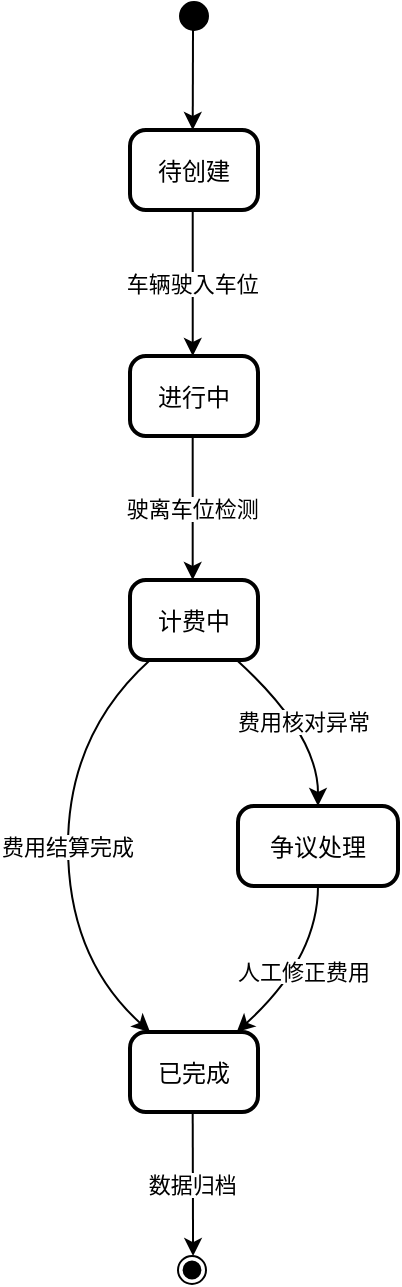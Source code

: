 <mxfile version="26.2.15">
  <diagram name="第 1 页" id="RDvZe_YNvRFU4XRC7ded">
    <mxGraphModel dx="2040" dy="828" grid="1" gridSize="10" guides="1" tooltips="1" connect="1" arrows="1" fold="1" page="1" pageScale="1" pageWidth="827" pageHeight="1169" math="0" shadow="0">
      <root>
        <mxCell id="0" />
        <mxCell id="1" parent="0" />
        <mxCell id="xRYO6olgGk7oRTQQ9M4I-1" value="" style="ellipse;fillColor=strokeColor;" vertex="1" parent="1">
          <mxGeometry x="76" y="20" width="14" height="14" as="geometry" />
        </mxCell>
        <mxCell id="xRYO6olgGk7oRTQQ9M4I-2" value="待创建" style="rounded=1;arcSize=20;strokeWidth=2" vertex="1" parent="1">
          <mxGeometry x="51" y="84" width="64" height="40" as="geometry" />
        </mxCell>
        <mxCell id="xRYO6olgGk7oRTQQ9M4I-3" value="进行中" style="rounded=1;arcSize=20;strokeWidth=2" vertex="1" parent="1">
          <mxGeometry x="51" y="197" width="64" height="40" as="geometry" />
        </mxCell>
        <mxCell id="xRYO6olgGk7oRTQQ9M4I-4" value="计费中" style="rounded=1;arcSize=20;strokeWidth=2" vertex="1" parent="1">
          <mxGeometry x="51" y="309" width="64" height="40" as="geometry" />
        </mxCell>
        <mxCell id="xRYO6olgGk7oRTQQ9M4I-5" value="已完成" style="rounded=1;arcSize=20;strokeWidth=2" vertex="1" parent="1">
          <mxGeometry x="51" y="535" width="64" height="40" as="geometry" />
        </mxCell>
        <mxCell id="xRYO6olgGk7oRTQQ9M4I-6" value="" style="ellipse;shape=endState;fillColor=strokeColor;" vertex="1" parent="1">
          <mxGeometry x="75" y="647" width="14" height="14" as="geometry" />
        </mxCell>
        <mxCell id="xRYO6olgGk7oRTQQ9M4I-7" value="争议处理" style="rounded=1;arcSize=20;strokeWidth=2" vertex="1" parent="1">
          <mxGeometry x="105" y="422" width="80" height="40" as="geometry" />
        </mxCell>
        <mxCell id="xRYO6olgGk7oRTQQ9M4I-8" value="" style="curved=1;startArrow=none;;exitX=0.46;exitY=1;entryX=0.49;entryY=0;rounded=0;" edge="1" parent="1" source="xRYO6olgGk7oRTQQ9M4I-1" target="xRYO6olgGk7oRTQQ9M4I-2">
          <mxGeometry relative="1" as="geometry">
            <Array as="points" />
          </mxGeometry>
        </mxCell>
        <mxCell id="xRYO6olgGk7oRTQQ9M4I-9" value="车辆驶入车位" style="curved=1;startArrow=none;;exitX=0.49;exitY=1;entryX=0.49;entryY=-0.01;rounded=0;" edge="1" parent="1" source="xRYO6olgGk7oRTQQ9M4I-2" target="xRYO6olgGk7oRTQQ9M4I-3">
          <mxGeometry relative="1" as="geometry">
            <Array as="points" />
          </mxGeometry>
        </mxCell>
        <mxCell id="xRYO6olgGk7oRTQQ9M4I-10" value="驶离车位检测" style="curved=1;startArrow=none;;exitX=0.49;exitY=0.99;entryX=0.49;entryY=0.01;rounded=0;" edge="1" parent="1" source="xRYO6olgGk7oRTQQ9M4I-3" target="xRYO6olgGk7oRTQQ9M4I-4">
          <mxGeometry relative="1" as="geometry">
            <Array as="points" />
          </mxGeometry>
        </mxCell>
        <mxCell id="xRYO6olgGk7oRTQQ9M4I-11" value="费用结算完成" style="curved=1;startArrow=none;;exitX=0.15;exitY=1.01;entryX=0.15;entryY=-0.01;rounded=0;" edge="1" parent="1" source="xRYO6olgGk7oRTQQ9M4I-4" target="xRYO6olgGk7oRTQQ9M4I-5">
          <mxGeometry relative="1" as="geometry">
            <Array as="points">
              <mxPoint x="20" y="386" />
              <mxPoint x="20" y="498" />
            </Array>
          </mxGeometry>
        </mxCell>
        <mxCell id="xRYO6olgGk7oRTQQ9M4I-12" value="数据归档" style="curved=1;startArrow=none;;exitX=0.49;exitY=0.99;entryX=0.54;entryY=0.02;rounded=0;" edge="1" parent="1" source="xRYO6olgGk7oRTQQ9M4I-5" target="xRYO6olgGk7oRTQQ9M4I-6">
          <mxGeometry relative="1" as="geometry">
            <Array as="points" />
          </mxGeometry>
        </mxCell>
        <mxCell id="xRYO6olgGk7oRTQQ9M4I-13" value="费用核对异常" style="curved=1;startArrow=none;;exitX=0.84;exitY=1.01;entryX=0.5;entryY=0;rounded=0;" edge="1" parent="1" source="xRYO6olgGk7oRTQQ9M4I-4" target="xRYO6olgGk7oRTQQ9M4I-7">
          <mxGeometry relative="1" as="geometry">
            <Array as="points">
              <mxPoint x="145" y="386" />
            </Array>
          </mxGeometry>
        </mxCell>
        <mxCell id="xRYO6olgGk7oRTQQ9M4I-14" value="人工修正费用" style="curved=1;startArrow=none;;exitX=0.5;exitY=1;entryX=0.84;entryY=-0.01;rounded=0;" edge="1" parent="1" source="xRYO6olgGk7oRTQQ9M4I-7" target="xRYO6olgGk7oRTQQ9M4I-5">
          <mxGeometry relative="1" as="geometry">
            <Array as="points">
              <mxPoint x="145" y="498" />
            </Array>
          </mxGeometry>
        </mxCell>
      </root>
    </mxGraphModel>
  </diagram>
</mxfile>
